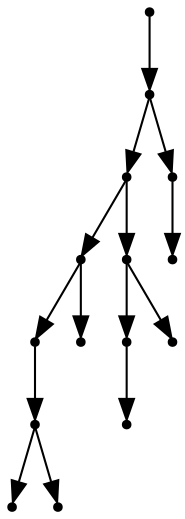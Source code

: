 digraph {
  14 [shape=point];
  13 [shape=point];
  10 [shape=point];
  5 [shape=point];
  3 [shape=point];
  2 [shape=point];
  0 [shape=point];
  1 [shape=point];
  4 [shape=point];
  9 [shape=point];
  7 [shape=point];
  6 [shape=point];
  8 [shape=point];
  12 [shape=point];
  11 [shape=point];
14 -> 13;
13 -> 10;
10 -> 5;
5 -> 3;
3 -> 2;
2 -> 0;
2 -> 1;
5 -> 4;
10 -> 9;
9 -> 7;
7 -> 6;
9 -> 8;
13 -> 12;
12 -> 11;
}
